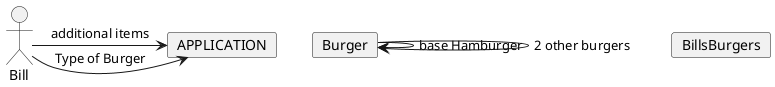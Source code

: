 @startuml

card BillsBurgers
card APPLICATION
actor Bill 
Bill -> APPLICATION : Type of Burger
Bill -> APPLICATION : additional items

card Burger
Burger -> Burger : base Hamburger
Burger -> Burger : 2 other burgers 

@enduml